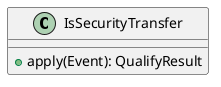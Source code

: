 @startuml

    class IsSecurityTransfer [[IsSecurityTransfer.html]] {
        +apply(Event): QualifyResult
    }

@enduml
